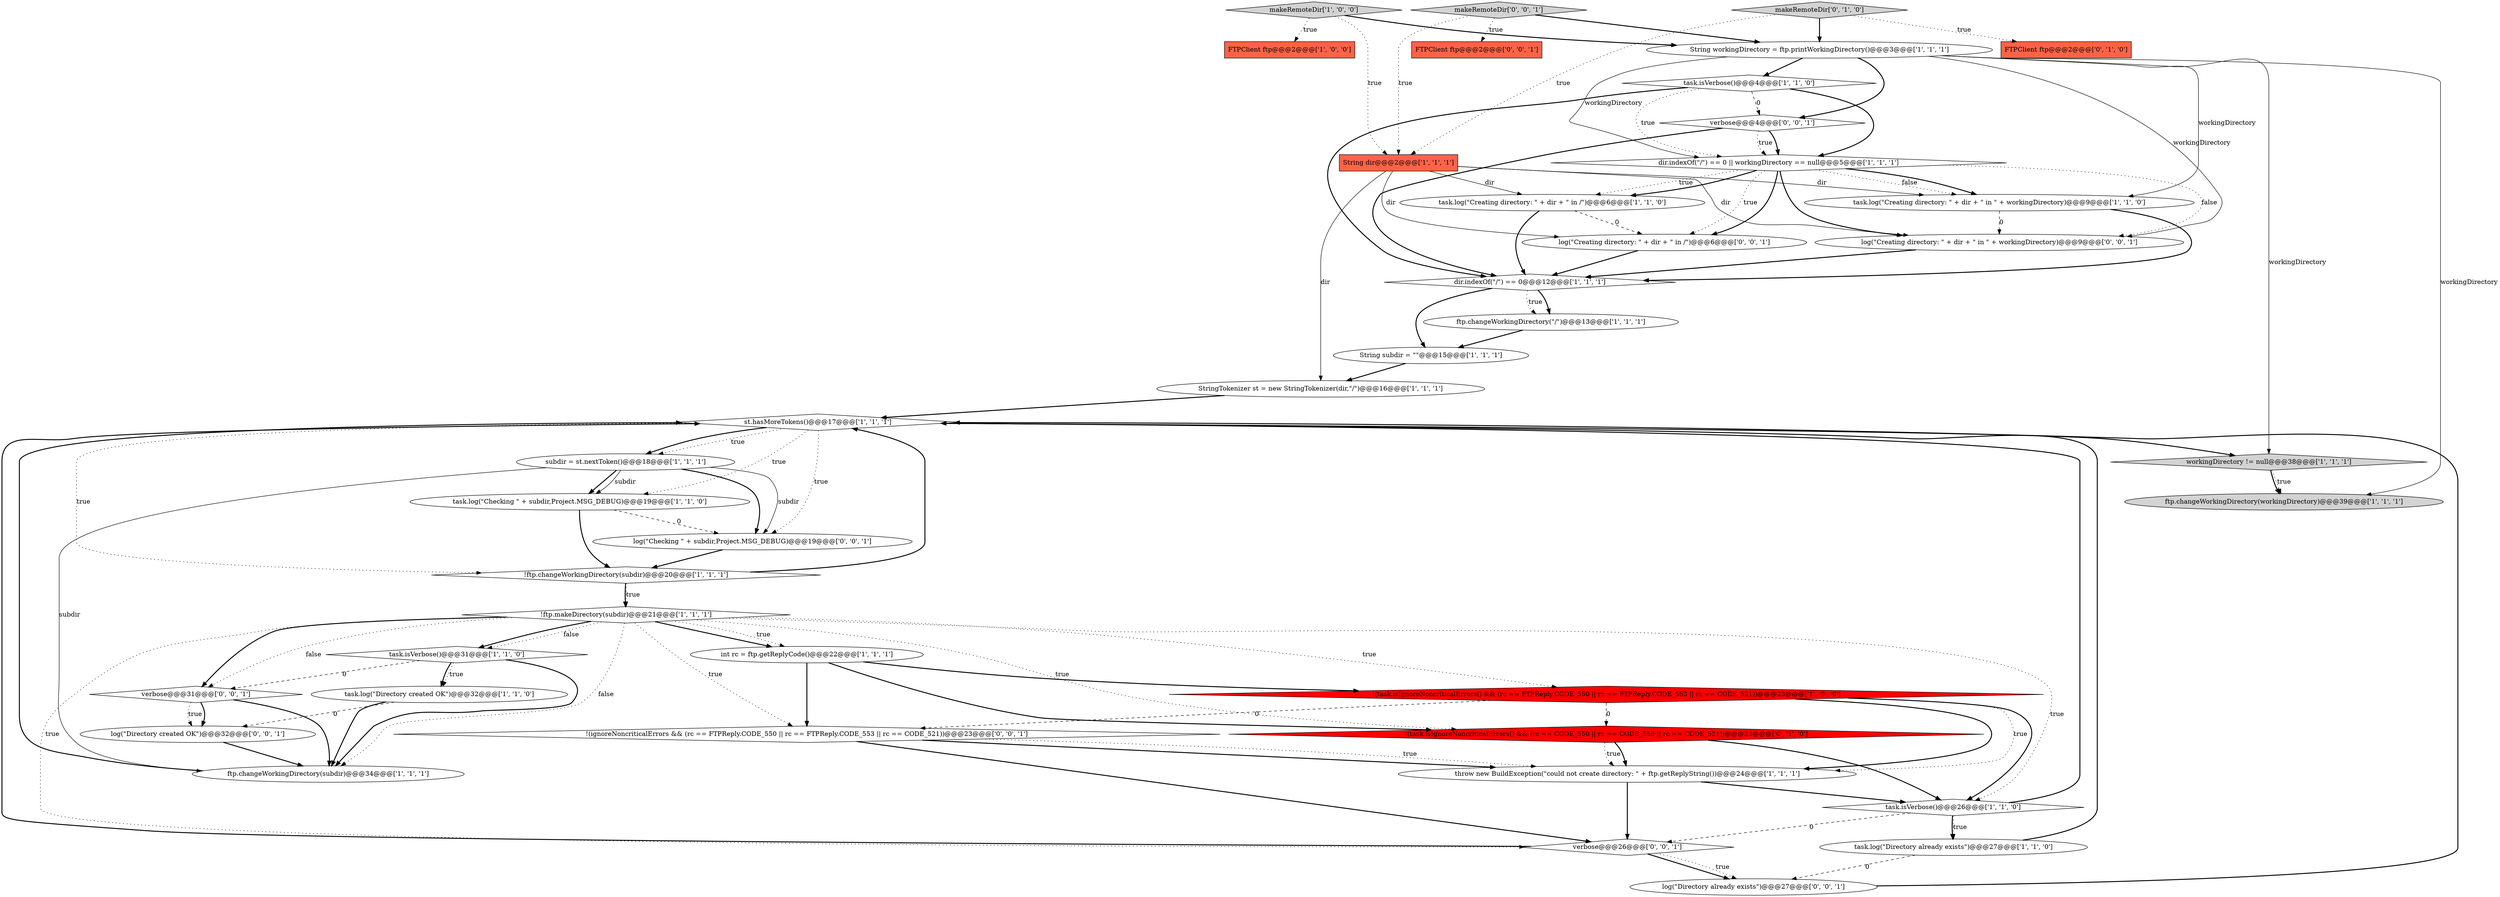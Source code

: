 digraph {
10 [style = filled, label = "dir.indexOf(\"/\") == 0@@@12@@@['1', '1', '1']", fillcolor = white, shape = diamond image = "AAA0AAABBB1BBB"];
23 [style = filled, label = "subdir = st.nextToken()@@@18@@@['1', '1', '1']", fillcolor = white, shape = ellipse image = "AAA0AAABBB1BBB"];
32 [style = filled, label = "log(\"Directory already exists\")@@@27@@@['0', '0', '1']", fillcolor = white, shape = ellipse image = "AAA0AAABBB3BBB"];
3 [style = filled, label = "String subdir = \"\"@@@15@@@['1', '1', '1']", fillcolor = white, shape = ellipse image = "AAA0AAABBB1BBB"];
2 [style = filled, label = "String workingDirectory = ftp.printWorkingDirectory()@@@3@@@['1', '1', '1']", fillcolor = white, shape = ellipse image = "AAA0AAABBB1BBB"];
18 [style = filled, label = "!ftp.changeWorkingDirectory(subdir)@@@20@@@['1', '1', '1']", fillcolor = white, shape = diamond image = "AAA0AAABBB1BBB"];
40 [style = filled, label = "log(\"Directory created OK\")@@@32@@@['0', '0', '1']", fillcolor = white, shape = ellipse image = "AAA0AAABBB3BBB"];
17 [style = filled, label = "makeRemoteDir['1', '0', '0']", fillcolor = lightgray, shape = diamond image = "AAA0AAABBB1BBB"];
6 [style = filled, label = "task.isVerbose()@@@4@@@['1', '1', '0']", fillcolor = white, shape = diamond image = "AAA0AAABBB1BBB"];
4 [style = filled, label = "task.isVerbose()@@@26@@@['1', '1', '0']", fillcolor = white, shape = diamond image = "AAA0AAABBB1BBB"];
13 [style = filled, label = "FTPClient ftp@@@2@@@['1', '0', '0']", fillcolor = tomato, shape = box image = "AAA0AAABBB1BBB"];
7 [style = filled, label = "ftp.changeWorkingDirectory(subdir)@@@34@@@['1', '1', '1']", fillcolor = white, shape = ellipse image = "AAA0AAABBB1BBB"];
27 [style = filled, label = "FTPClient ftp@@@2@@@['0', '1', '0']", fillcolor = tomato, shape = box image = "AAA0AAABBB2BBB"];
8 [style = filled, label = "workingDirectory != null@@@38@@@['1', '1', '1']", fillcolor = lightgray, shape = diamond image = "AAA0AAABBB1BBB"];
5 [style = filled, label = "st.hasMoreTokens()@@@17@@@['1', '1', '1']", fillcolor = white, shape = diamond image = "AAA0AAABBB1BBB"];
25 [style = filled, label = "task.isVerbose()@@@31@@@['1', '1', '0']", fillcolor = white, shape = diamond image = "AAA0AAABBB1BBB"];
22 [style = filled, label = "!(task.isIgnoreNoncriticalErrors() && (rc == FTPReply.CODE_550 || rc == FTPReply.CODE_553 || rc == CODE_521))@@@23@@@['1', '0', '0']", fillcolor = red, shape = diamond image = "AAA1AAABBB1BBB"];
1 [style = filled, label = "throw new BuildException(\"could not create directory: \" + ftp.getReplyString())@@@24@@@['1', '1', '1']", fillcolor = white, shape = ellipse image = "AAA0AAABBB1BBB"];
21 [style = filled, label = "task.log(\"Creating directory: \" + dir + \" in /\")@@@6@@@['1', '1', '0']", fillcolor = white, shape = ellipse image = "AAA0AAABBB1BBB"];
9 [style = filled, label = "task.log(\"Creating directory: \" + dir + \" in \" + workingDirectory)@@@9@@@['1', '1', '0']", fillcolor = white, shape = ellipse image = "AAA0AAABBB1BBB"];
11 [style = filled, label = "ftp.changeWorkingDirectory(\"/\")@@@13@@@['1', '1', '1']", fillcolor = white, shape = ellipse image = "AAA0AAABBB1BBB"];
0 [style = filled, label = "dir.indexOf(\"/\") == 0 || workingDirectory == null@@@5@@@['1', '1', '1']", fillcolor = white, shape = diamond image = "AAA0AAABBB1BBB"];
15 [style = filled, label = "task.log(\"Directory already exists\")@@@27@@@['1', '1', '0']", fillcolor = white, shape = ellipse image = "AAA0AAABBB1BBB"];
36 [style = filled, label = "!(ignoreNoncriticalErrors && (rc == FTPReply.CODE_550 || rc == FTPReply.CODE_553 || rc == CODE_521))@@@23@@@['0', '0', '1']", fillcolor = white, shape = diamond image = "AAA0AAABBB3BBB"];
37 [style = filled, label = "log(\"Creating directory: \" + dir + \" in /\")@@@6@@@['0', '0', '1']", fillcolor = white, shape = ellipse image = "AAA0AAABBB3BBB"];
30 [style = filled, label = "verbose@@@31@@@['0', '0', '1']", fillcolor = white, shape = diamond image = "AAA0AAABBB3BBB"];
14 [style = filled, label = "StringTokenizer st = new StringTokenizer(dir,\"/\")@@@16@@@['1', '1', '1']", fillcolor = white, shape = ellipse image = "AAA0AAABBB1BBB"];
19 [style = filled, label = "int rc = ftp.getReplyCode()@@@22@@@['1', '1', '1']", fillcolor = white, shape = ellipse image = "AAA0AAABBB1BBB"];
34 [style = filled, label = "log(\"Checking \" + subdir,Project.MSG_DEBUG)@@@19@@@['0', '0', '1']", fillcolor = white, shape = ellipse image = "AAA0AAABBB3BBB"];
26 [style = filled, label = "!ftp.makeDirectory(subdir)@@@21@@@['1', '1', '1']", fillcolor = white, shape = diamond image = "AAA0AAABBB1BBB"];
38 [style = filled, label = "makeRemoteDir['0', '0', '1']", fillcolor = lightgray, shape = diamond image = "AAA0AAABBB3BBB"];
16 [style = filled, label = "task.log(\"Directory created OK\")@@@32@@@['1', '1', '0']", fillcolor = white, shape = ellipse image = "AAA0AAABBB1BBB"];
39 [style = filled, label = "verbose@@@26@@@['0', '0', '1']", fillcolor = white, shape = diamond image = "AAA0AAABBB3BBB"];
31 [style = filled, label = "FTPClient ftp@@@2@@@['0', '0', '1']", fillcolor = tomato, shape = box image = "AAA0AAABBB3BBB"];
35 [style = filled, label = "log(\"Creating directory: \" + dir + \" in \" + workingDirectory)@@@9@@@['0', '0', '1']", fillcolor = white, shape = ellipse image = "AAA0AAABBB3BBB"];
33 [style = filled, label = "verbose@@@4@@@['0', '0', '1']", fillcolor = white, shape = diamond image = "AAA0AAABBB3BBB"];
12 [style = filled, label = "task.log(\"Checking \" + subdir,Project.MSG_DEBUG)@@@19@@@['1', '1', '0']", fillcolor = white, shape = ellipse image = "AAA0AAABBB1BBB"];
29 [style = filled, label = "makeRemoteDir['0', '1', '0']", fillcolor = lightgray, shape = diamond image = "AAA0AAABBB2BBB"];
20 [style = filled, label = "ftp.changeWorkingDirectory(workingDirectory)@@@39@@@['1', '1', '1']", fillcolor = lightgray, shape = ellipse image = "AAA0AAABBB1BBB"];
24 [style = filled, label = "String dir@@@2@@@['1', '1', '1']", fillcolor = tomato, shape = box image = "AAA0AAABBB1BBB"];
28 [style = filled, label = "!(task.isIgnoreNoncriticalErrors() && (rc == CODE_550 || rc == CODE_553 || rc == CODE_521))@@@23@@@['0', '1', '0']", fillcolor = red, shape = diamond image = "AAA1AAABBB2BBB"];
22->36 [style = dashed, label="0"];
21->10 [style = bold, label=""];
5->18 [style = dotted, label="true"];
2->6 [style = bold, label=""];
5->23 [style = dotted, label="true"];
4->15 [style = bold, label=""];
16->7 [style = bold, label=""];
34->18 [style = bold, label=""];
26->7 [style = dotted, label="false"];
26->19 [style = dotted, label="true"];
21->37 [style = dashed, label="0"];
19->36 [style = bold, label=""];
4->39 [style = dashed, label="0"];
9->10 [style = bold, label=""];
5->12 [style = dotted, label="true"];
26->22 [style = dotted, label="true"];
24->14 [style = solid, label="dir"];
23->7 [style = solid, label="subdir"];
22->4 [style = bold, label=""];
33->0 [style = bold, label=""];
29->2 [style = bold, label=""];
2->35 [style = solid, label="workingDirectory"];
8->20 [style = bold, label=""];
0->21 [style = dotted, label="true"];
26->28 [style = dotted, label="true"];
23->34 [style = solid, label="subdir"];
12->18 [style = bold, label=""];
38->31 [style = dotted, label="true"];
30->40 [style = bold, label=""];
23->12 [style = bold, label=""];
35->10 [style = bold, label=""];
8->20 [style = dotted, label="true"];
19->28 [style = bold, label=""];
6->0 [style = dotted, label="true"];
26->4 [style = dotted, label="true"];
0->35 [style = dotted, label="false"];
26->36 [style = dotted, label="true"];
10->11 [style = bold, label=""];
1->4 [style = bold, label=""];
5->23 [style = bold, label=""];
24->21 [style = solid, label="dir"];
24->9 [style = solid, label="dir"];
0->21 [style = bold, label=""];
25->7 [style = bold, label=""];
6->33 [style = dashed, label="0"];
38->2 [style = bold, label=""];
38->24 [style = dotted, label="true"];
7->5 [style = bold, label=""];
5->34 [style = dotted, label="true"];
17->2 [style = bold, label=""];
22->28 [style = dashed, label="0"];
18->26 [style = dotted, label="true"];
25->30 [style = dashed, label="0"];
30->7 [style = bold, label=""];
23->12 [style = solid, label="subdir"];
0->37 [style = dotted, label="true"];
2->33 [style = bold, label=""];
2->9 [style = solid, label="workingDirectory"];
19->22 [style = bold, label=""];
12->34 [style = dashed, label="0"];
16->40 [style = dashed, label="0"];
1->39 [style = bold, label=""];
33->0 [style = dotted, label="true"];
37->10 [style = bold, label=""];
39->5 [style = bold, label=""];
18->26 [style = bold, label=""];
24->37 [style = solid, label="dir"];
15->32 [style = dashed, label="0"];
4->15 [style = dotted, label="true"];
26->19 [style = bold, label=""];
25->16 [style = bold, label=""];
28->1 [style = dotted, label="true"];
36->39 [style = bold, label=""];
24->35 [style = solid, label="dir"];
2->20 [style = solid, label="workingDirectory"];
9->35 [style = dashed, label="0"];
0->9 [style = dotted, label="false"];
22->1 [style = dotted, label="true"];
11->3 [style = bold, label=""];
10->11 [style = dotted, label="true"];
6->10 [style = bold, label=""];
39->32 [style = bold, label=""];
22->1 [style = bold, label=""];
29->24 [style = dotted, label="true"];
4->5 [style = bold, label=""];
25->16 [style = dotted, label="true"];
17->24 [style = dotted, label="true"];
14->5 [style = bold, label=""];
32->5 [style = bold, label=""];
5->8 [style = bold, label=""];
36->1 [style = dotted, label="true"];
0->9 [style = bold, label=""];
0->37 [style = bold, label=""];
29->27 [style = dotted, label="true"];
26->39 [style = dotted, label="true"];
26->25 [style = bold, label=""];
3->14 [style = bold, label=""];
10->3 [style = bold, label=""];
33->10 [style = bold, label=""];
6->0 [style = bold, label=""];
28->1 [style = bold, label=""];
30->40 [style = dotted, label="true"];
36->1 [style = bold, label=""];
15->5 [style = bold, label=""];
26->30 [style = bold, label=""];
26->30 [style = dotted, label="false"];
40->7 [style = bold, label=""];
39->32 [style = dotted, label="true"];
18->5 [style = bold, label=""];
2->0 [style = solid, label="workingDirectory"];
0->35 [style = bold, label=""];
23->34 [style = bold, label=""];
2->8 [style = solid, label="workingDirectory"];
17->13 [style = dotted, label="true"];
28->4 [style = bold, label=""];
26->25 [style = dotted, label="false"];
}
